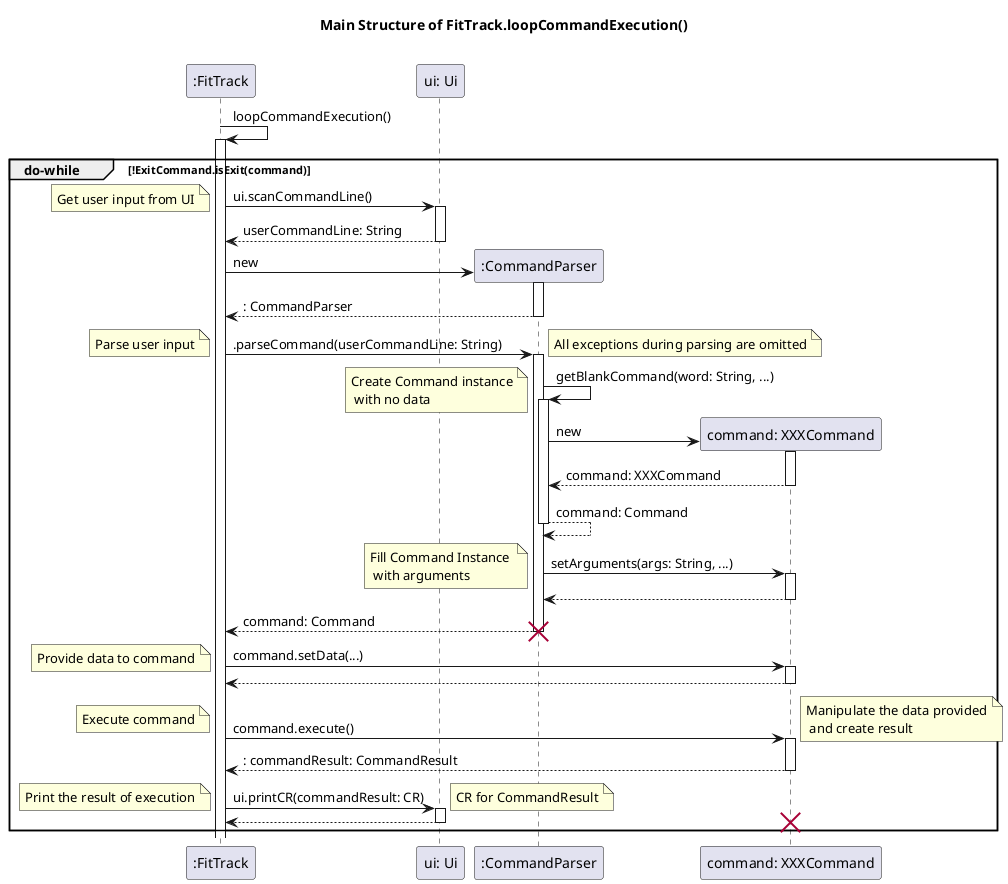 @startuml
title Main Structure of FitTrack.loopCommandExecution()\n

participant ":FitTrack" as main
participant "ui: Ui" as ui
participant ":CommandParser" as parser
participant "command: XXXCommand" as cmd

main -> main ++: loopCommandExecution()

group do-while [!ExitCommand.isExit(command)]
    main -> ui ++: ui.scanCommandLine()
    note left: Get user input from UI
    return userCommandLine: String

    create parser
    main -> parser ++: new
    return : CommandParser


    main -> parser ++: .parseCommand(userCommandLine: String)
    note left: Parse user input
    note right: All exceptions during parsing are omitted

    parser -> parser ++: getBlankCommand(word: String, ...)
    note left: Create Command instance\n with no data
    create cmd
    parser -> cmd ++: new
    return command: XXXCommand
    return command: Command

    parser -> cmd ++: setArguments(args: String, ...)
    note left: Fill Command Instance \n with arguments
    return

    return command: Command
    destroy parser


    main -> cmd ++: command.setData(...)
    note left: Provide data to command
    return

    main -> cmd ++: command.execute()
    note left: Execute command
    note right: Manipulate the data provided\n and create result
    return: commandResult: CommandResult

    main -> ui ++: ui.printCR(commandResult: CR)
    note left: Print the result of execution
    note right: CR for CommandResult
    return

    destroy cmd
end


@enduml